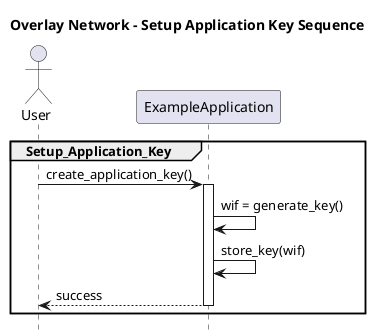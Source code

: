 @startuml
title Overlay Network - Setup Application Key Sequence
hide footbox

actor User as U

participant ExampleApplication as EA

/'
box "Overlay System"  #lightblue
    participant FinancingService as FS
    participant UTXO_as_a_Service as UaaS
end box

participant TestnetFaucet as TF
participant Blockchain as BC
'/

group Setup_Application_Key
    U -> EA: create_application_key()
    activate EA
    EA -> EA: wif = generate_key()
    EA -> EA: store_key(wif)
    EA --> U: success
    deactivate EA
end group


@enduml